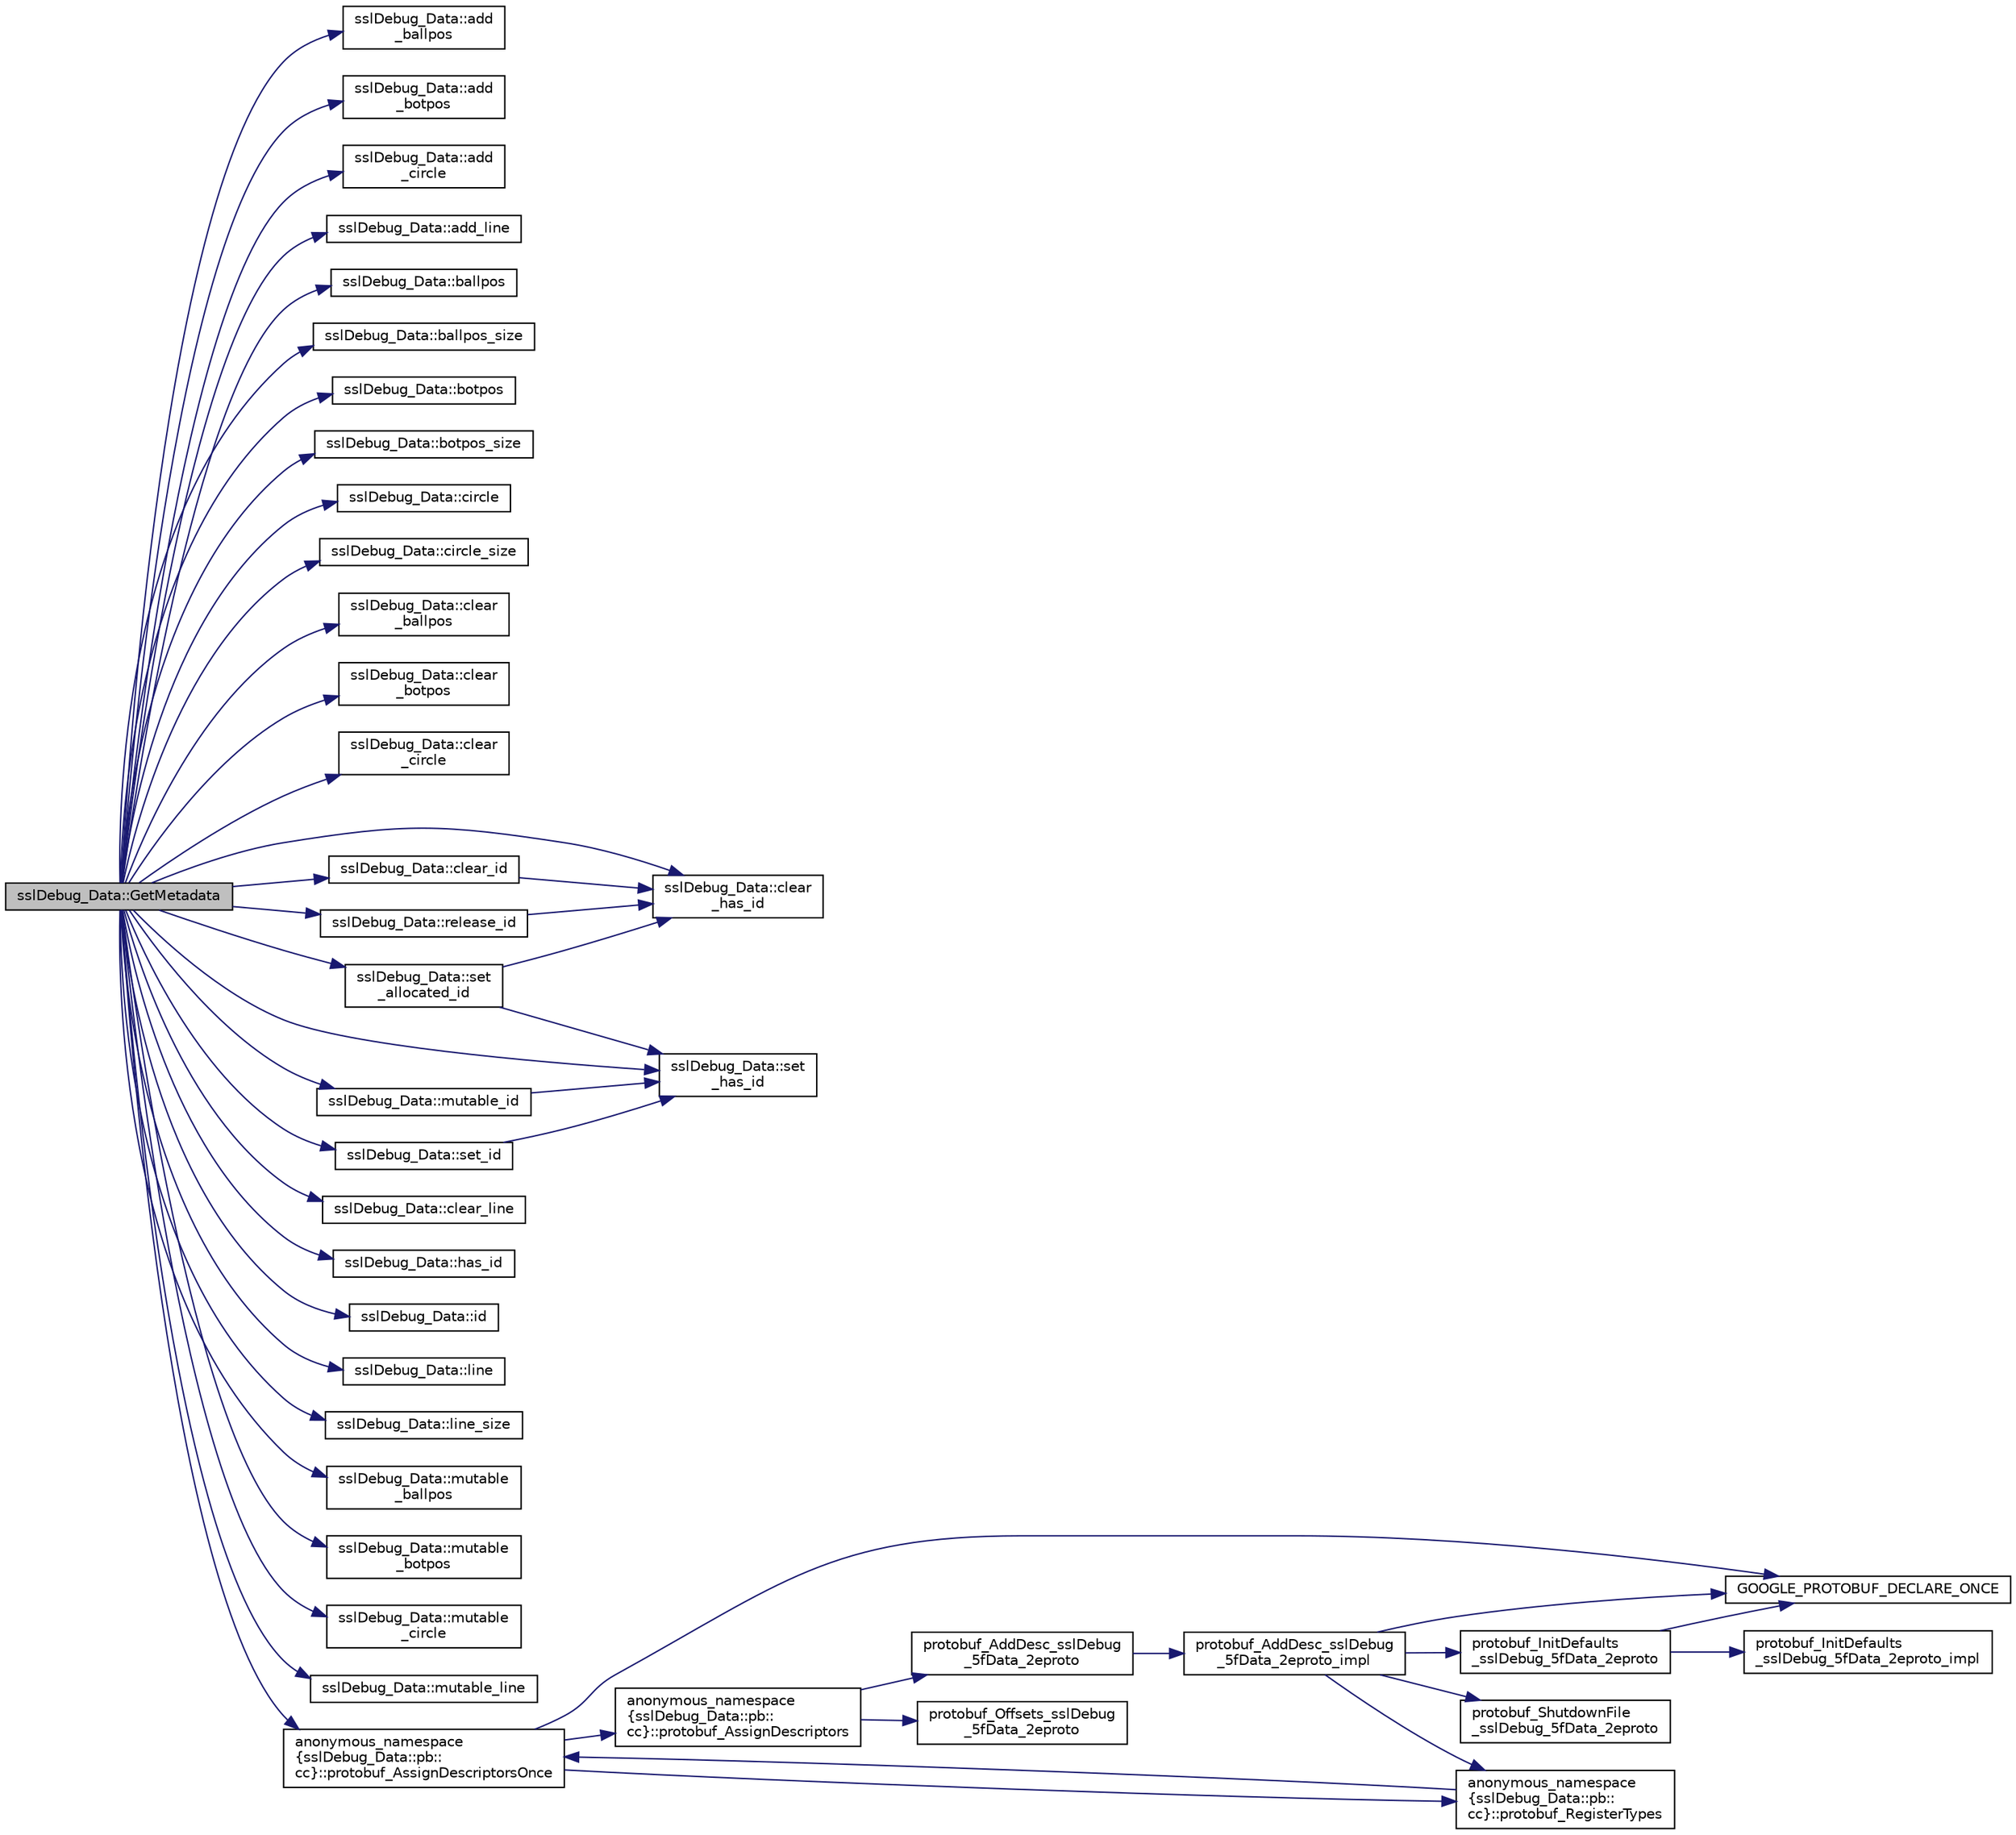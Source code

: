 digraph "sslDebug_Data::GetMetadata"
{
 // INTERACTIVE_SVG=YES
  edge [fontname="Helvetica",fontsize="10",labelfontname="Helvetica",labelfontsize="10"];
  node [fontname="Helvetica",fontsize="10",shape=record];
  rankdir="LR";
  Node1 [label="sslDebug_Data::GetMetadata",height=0.2,width=0.4,color="black", fillcolor="grey75", style="filled", fontcolor="black"];
  Node1 -> Node2 [color="midnightblue",fontsize="10",style="solid",fontname="Helvetica"];
  Node2 [label="sslDebug_Data::add\l_ballpos",height=0.2,width=0.4,color="black", fillcolor="white", style="filled",URL="$d4/d17/classssl_debug___data.html#ab5a9bf16aa9e522d39b0b156b878546e"];
  Node1 -> Node3 [color="midnightblue",fontsize="10",style="solid",fontname="Helvetica"];
  Node3 [label="sslDebug_Data::add\l_botpos",height=0.2,width=0.4,color="black", fillcolor="white", style="filled",URL="$d4/d17/classssl_debug___data.html#a368b930e6f966c3bafa7b12d8d41af6d"];
  Node1 -> Node4 [color="midnightblue",fontsize="10",style="solid",fontname="Helvetica"];
  Node4 [label="sslDebug_Data::add\l_circle",height=0.2,width=0.4,color="black", fillcolor="white", style="filled",URL="$d4/d17/classssl_debug___data.html#ae0224db3296e68d2f747af397a1f859c"];
  Node1 -> Node5 [color="midnightblue",fontsize="10",style="solid",fontname="Helvetica"];
  Node5 [label="sslDebug_Data::add_line",height=0.2,width=0.4,color="black", fillcolor="white", style="filled",URL="$d4/d17/classssl_debug___data.html#a5334b2ab1d7e2ae6e80e7cf696a047ab"];
  Node1 -> Node6 [color="midnightblue",fontsize="10",style="solid",fontname="Helvetica"];
  Node6 [label="sslDebug_Data::ballpos",height=0.2,width=0.4,color="black", fillcolor="white", style="filled",URL="$d4/d17/classssl_debug___data.html#a5fafbe9e6825e81f12752e1b52ad9c2a"];
  Node1 -> Node7 [color="midnightblue",fontsize="10",style="solid",fontname="Helvetica"];
  Node7 [label="sslDebug_Data::ballpos_size",height=0.2,width=0.4,color="black", fillcolor="white", style="filled",URL="$d4/d17/classssl_debug___data.html#a30958c920f09de6cd731132b0cb1cce9"];
  Node1 -> Node8 [color="midnightblue",fontsize="10",style="solid",fontname="Helvetica"];
  Node8 [label="sslDebug_Data::botpos",height=0.2,width=0.4,color="black", fillcolor="white", style="filled",URL="$d4/d17/classssl_debug___data.html#a2b6efa35bf8160992b4677841b02cece"];
  Node1 -> Node9 [color="midnightblue",fontsize="10",style="solid",fontname="Helvetica"];
  Node9 [label="sslDebug_Data::botpos_size",height=0.2,width=0.4,color="black", fillcolor="white", style="filled",URL="$d4/d17/classssl_debug___data.html#a5d092d1053186a9777f420c5de21f914"];
  Node1 -> Node10 [color="midnightblue",fontsize="10",style="solid",fontname="Helvetica"];
  Node10 [label="sslDebug_Data::circle",height=0.2,width=0.4,color="black", fillcolor="white", style="filled",URL="$d4/d17/classssl_debug___data.html#a2a2dc2a906c9942ed4f5d85bea84ffc2"];
  Node1 -> Node11 [color="midnightblue",fontsize="10",style="solid",fontname="Helvetica"];
  Node11 [label="sslDebug_Data::circle_size",height=0.2,width=0.4,color="black", fillcolor="white", style="filled",URL="$d4/d17/classssl_debug___data.html#a80bf790f8aebaebef7fc1df17de80728"];
  Node1 -> Node12 [color="midnightblue",fontsize="10",style="solid",fontname="Helvetica"];
  Node12 [label="sslDebug_Data::clear\l_ballpos",height=0.2,width=0.4,color="black", fillcolor="white", style="filled",URL="$d4/d17/classssl_debug___data.html#a8a37a4610057a987c39bd342944acdd6"];
  Node1 -> Node13 [color="midnightblue",fontsize="10",style="solid",fontname="Helvetica"];
  Node13 [label="sslDebug_Data::clear\l_botpos",height=0.2,width=0.4,color="black", fillcolor="white", style="filled",URL="$d4/d17/classssl_debug___data.html#a74a2e31b997a91eadfe71638d2bb80a8"];
  Node1 -> Node14 [color="midnightblue",fontsize="10",style="solid",fontname="Helvetica"];
  Node14 [label="sslDebug_Data::clear\l_circle",height=0.2,width=0.4,color="black", fillcolor="white", style="filled",URL="$d4/d17/classssl_debug___data.html#abe1db9638527bfda5f04be162990a08e"];
  Node1 -> Node15 [color="midnightblue",fontsize="10",style="solid",fontname="Helvetica"];
  Node15 [label="sslDebug_Data::clear\l_has_id",height=0.2,width=0.4,color="black", fillcolor="white", style="filled",URL="$d4/d17/classssl_debug___data.html#a90928b24b1a199bb62f99299c572f63a"];
  Node1 -> Node16 [color="midnightblue",fontsize="10",style="solid",fontname="Helvetica"];
  Node16 [label="sslDebug_Data::clear_id",height=0.2,width=0.4,color="black", fillcolor="white", style="filled",URL="$d4/d17/classssl_debug___data.html#abd329a5676fbaf3990c634416b07eda5"];
  Node16 -> Node15 [color="midnightblue",fontsize="10",style="solid",fontname="Helvetica"];
  Node1 -> Node17 [color="midnightblue",fontsize="10",style="solid",fontname="Helvetica"];
  Node17 [label="sslDebug_Data::clear_line",height=0.2,width=0.4,color="black", fillcolor="white", style="filled",URL="$d4/d17/classssl_debug___data.html#a83cfd1928bb0847ce6fdb8d6fa89e7d9"];
  Node1 -> Node18 [color="midnightblue",fontsize="10",style="solid",fontname="Helvetica"];
  Node18 [label="sslDebug_Data::has_id",height=0.2,width=0.4,color="black", fillcolor="white", style="filled",URL="$d4/d17/classssl_debug___data.html#a5e0308f15fa19fca9f234c6a9a147753"];
  Node1 -> Node19 [color="midnightblue",fontsize="10",style="solid",fontname="Helvetica"];
  Node19 [label="sslDebug_Data::id",height=0.2,width=0.4,color="black", fillcolor="white", style="filled",URL="$d4/d17/classssl_debug___data.html#ad6804f5f498e07cd341f8397b3604e78"];
  Node1 -> Node20 [color="midnightblue",fontsize="10",style="solid",fontname="Helvetica"];
  Node20 [label="sslDebug_Data::line",height=0.2,width=0.4,color="black", fillcolor="white", style="filled",URL="$d4/d17/classssl_debug___data.html#aef8726c6a7714544e9e1714609bbabef"];
  Node1 -> Node21 [color="midnightblue",fontsize="10",style="solid",fontname="Helvetica"];
  Node21 [label="sslDebug_Data::line_size",height=0.2,width=0.4,color="black", fillcolor="white", style="filled",URL="$d4/d17/classssl_debug___data.html#a7a02f73984592cae8b7ca9c8c5e3a4ce"];
  Node1 -> Node22 [color="midnightblue",fontsize="10",style="solid",fontname="Helvetica"];
  Node22 [label="sslDebug_Data::mutable\l_ballpos",height=0.2,width=0.4,color="black", fillcolor="white", style="filled",URL="$d4/d17/classssl_debug___data.html#aeb4929eecf436569bc5c83106d123b6a"];
  Node1 -> Node23 [color="midnightblue",fontsize="10",style="solid",fontname="Helvetica"];
  Node23 [label="sslDebug_Data::mutable\l_botpos",height=0.2,width=0.4,color="black", fillcolor="white", style="filled",URL="$d4/d17/classssl_debug___data.html#a735739ba963bb9dfe2c02c6bca5b0975"];
  Node1 -> Node24 [color="midnightblue",fontsize="10",style="solid",fontname="Helvetica"];
  Node24 [label="sslDebug_Data::mutable\l_circle",height=0.2,width=0.4,color="black", fillcolor="white", style="filled",URL="$d4/d17/classssl_debug___data.html#a49733937133989b1f7e88e3cbae140be"];
  Node1 -> Node25 [color="midnightblue",fontsize="10",style="solid",fontname="Helvetica"];
  Node25 [label="sslDebug_Data::mutable_id",height=0.2,width=0.4,color="black", fillcolor="white", style="filled",URL="$d4/d17/classssl_debug___data.html#a5b7bccc87b92c6dc5058d0fd984ccee9"];
  Node25 -> Node26 [color="midnightblue",fontsize="10",style="solid",fontname="Helvetica"];
  Node26 [label="sslDebug_Data::set\l_has_id",height=0.2,width=0.4,color="black", fillcolor="white", style="filled",URL="$d4/d17/classssl_debug___data.html#a511e49fe84be7d1a27a8b3cbd66ff838"];
  Node1 -> Node27 [color="midnightblue",fontsize="10",style="solid",fontname="Helvetica"];
  Node27 [label="sslDebug_Data::mutable_line",height=0.2,width=0.4,color="black", fillcolor="white", style="filled",URL="$d4/d17/classssl_debug___data.html#a5b113fb505426e2d595ab02e10a36ba7"];
  Node1 -> Node28 [color="midnightblue",fontsize="10",style="solid",fontname="Helvetica"];
  Node28 [label="anonymous_namespace\l\{sslDebug_Data::pb::\lcc\}::protobuf_AssignDescriptorsOnce",height=0.2,width=0.4,color="black", fillcolor="white", style="filled",URL="$d5/d69/namespaceanonymous__namespace_02ssl_debug___data_8pb_8cc_03.html#aa37bb98042183672b28f8fddda58b729"];
  Node28 -> Node29 [color="midnightblue",fontsize="10",style="solid",fontname="Helvetica"];
  Node29 [label="GOOGLE_PROTOBUF_DECLARE_ONCE",height=0.2,width=0.4,color="black", fillcolor="white", style="filled",URL="$de/d3d/ssl_debug___data_8pb_8cc.html#adf2e32c6ade40588a9ca6241ec879775"];
  Node28 -> Node30 [color="midnightblue",fontsize="10",style="solid",fontname="Helvetica"];
  Node30 [label="anonymous_namespace\l\{sslDebug_Data::pb::\lcc\}::protobuf_AssignDescriptors",height=0.2,width=0.4,color="black", fillcolor="white", style="filled",URL="$d5/d69/namespaceanonymous__namespace_02ssl_debug___data_8pb_8cc_03.html#ac904ef4479515b87f97fc4a523056c10"];
  Node30 -> Node31 [color="midnightblue",fontsize="10",style="solid",fontname="Helvetica"];
  Node31 [label="protobuf_AddDesc_sslDebug\l_5fData_2eproto",height=0.2,width=0.4,color="black", fillcolor="white", style="filled",URL="$de/d3d/ssl_debug___data_8pb_8cc.html#a223c276d17c49d4dec9d8f19d6049184"];
  Node31 -> Node32 [color="midnightblue",fontsize="10",style="solid",fontname="Helvetica"];
  Node32 [label="protobuf_AddDesc_sslDebug\l_5fData_2eproto_impl",height=0.2,width=0.4,color="black", fillcolor="white", style="filled",URL="$de/d3d/ssl_debug___data_8pb_8cc.html#a7d433a7120b244fca24637c8418c9d4b"];
  Node32 -> Node29 [color="midnightblue",fontsize="10",style="solid",fontname="Helvetica"];
  Node32 -> Node33 [color="midnightblue",fontsize="10",style="solid",fontname="Helvetica"];
  Node33 [label="protobuf_InitDefaults\l_sslDebug_5fData_2eproto",height=0.2,width=0.4,color="black", fillcolor="white", style="filled",URL="$de/d3d/ssl_debug___data_8pb_8cc.html#a0070070cfa76c070921a3fc2bc7c388b"];
  Node33 -> Node29 [color="midnightblue",fontsize="10",style="solid",fontname="Helvetica"];
  Node33 -> Node34 [color="midnightblue",fontsize="10",style="solid",fontname="Helvetica"];
  Node34 [label="protobuf_InitDefaults\l_sslDebug_5fData_2eproto_impl",height=0.2,width=0.4,color="black", fillcolor="white", style="filled",URL="$de/d3d/ssl_debug___data_8pb_8cc.html#a68c73c3d75dda6d2390f18d60cbb202a"];
  Node32 -> Node35 [color="midnightblue",fontsize="10",style="solid",fontname="Helvetica"];
  Node35 [label="anonymous_namespace\l\{sslDebug_Data::pb::\lcc\}::protobuf_RegisterTypes",height=0.2,width=0.4,color="black", fillcolor="white", style="filled",URL="$d5/d69/namespaceanonymous__namespace_02ssl_debug___data_8pb_8cc_03.html#a17c4b3f5dcf75931d5df0ce37b83d52d"];
  Node35 -> Node28 [color="midnightblue",fontsize="10",style="solid",fontname="Helvetica"];
  Node32 -> Node36 [color="midnightblue",fontsize="10",style="solid",fontname="Helvetica"];
  Node36 [label="protobuf_ShutdownFile\l_sslDebug_5fData_2eproto",height=0.2,width=0.4,color="black", fillcolor="white", style="filled",URL="$de/d3d/ssl_debug___data_8pb_8cc.html#abb3946885d934911227c9c389f3a18f2"];
  Node30 -> Node37 [color="midnightblue",fontsize="10",style="solid",fontname="Helvetica"];
  Node37 [label="protobuf_Offsets_sslDebug\l_5fData_2eproto",height=0.2,width=0.4,color="black", fillcolor="white", style="filled",URL="$de/d3d/ssl_debug___data_8pb_8cc.html#a7fc2956b34c20edcfb960b1ac635fc43"];
  Node28 -> Node35 [color="midnightblue",fontsize="10",style="solid",fontname="Helvetica"];
  Node1 -> Node38 [color="midnightblue",fontsize="10",style="solid",fontname="Helvetica"];
  Node38 [label="sslDebug_Data::release_id",height=0.2,width=0.4,color="black", fillcolor="white", style="filled",URL="$d4/d17/classssl_debug___data.html#a894d8e2546c792b519c024ff07e58c7f"];
  Node38 -> Node15 [color="midnightblue",fontsize="10",style="solid",fontname="Helvetica"];
  Node1 -> Node39 [color="midnightblue",fontsize="10",style="solid",fontname="Helvetica"];
  Node39 [label="sslDebug_Data::set\l_allocated_id",height=0.2,width=0.4,color="black", fillcolor="white", style="filled",URL="$d4/d17/classssl_debug___data.html#ace8dc22f9d357f3c5f83df923b65f269"];
  Node39 -> Node26 [color="midnightblue",fontsize="10",style="solid",fontname="Helvetica"];
  Node39 -> Node15 [color="midnightblue",fontsize="10",style="solid",fontname="Helvetica"];
  Node1 -> Node26 [color="midnightblue",fontsize="10",style="solid",fontname="Helvetica"];
  Node1 -> Node40 [color="midnightblue",fontsize="10",style="solid",fontname="Helvetica"];
  Node40 [label="sslDebug_Data::set_id",height=0.2,width=0.4,color="black", fillcolor="white", style="filled",URL="$d4/d17/classssl_debug___data.html#a196403cc25acb9157b52e873c2d1a0c6"];
  Node40 -> Node26 [color="midnightblue",fontsize="10",style="solid",fontname="Helvetica"];
}
